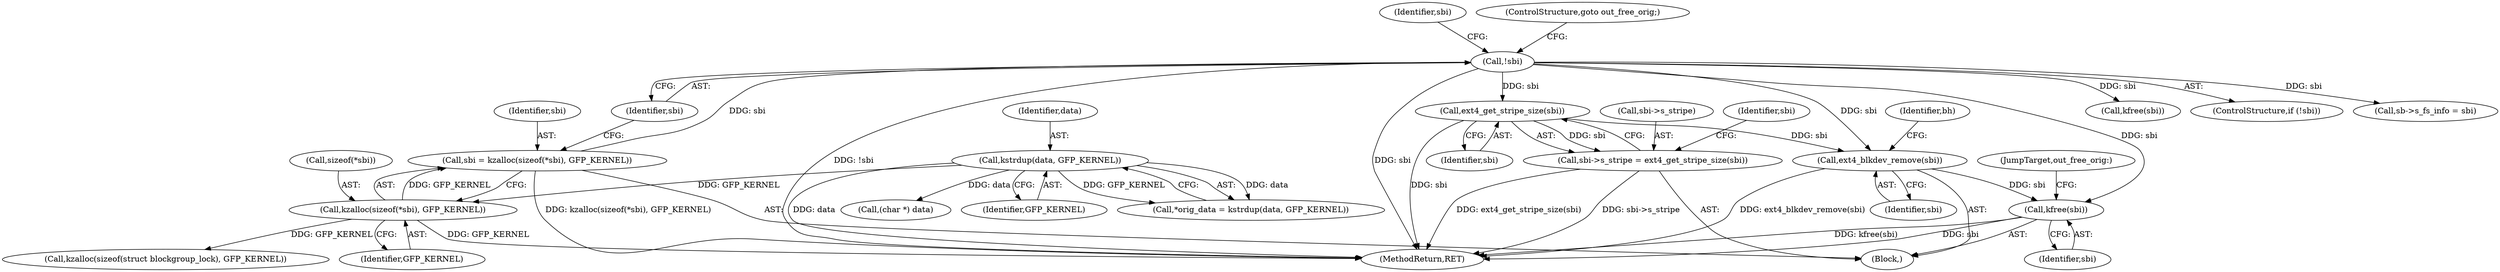 digraph "0_linux_0449641130f5652b344ef6fa39fa019d7e94660a@pointer" {
"1001393" [label="(Call,ext4_get_stripe_size(sbi))"];
"1000182" [label="(Call,!sbi)"];
"1000174" [label="(Call,sbi = kzalloc(sizeof(*sbi), GFP_KERNEL))"];
"1000176" [label="(Call,kzalloc(sizeof(*sbi), GFP_KERNEL))"];
"1000128" [label="(Call,kstrdup(data, GFP_KERNEL))"];
"1001389" [label="(Call,sbi->s_stripe = ext4_get_stripe_size(sbi))"];
"1002201" [label="(Call,ext4_blkdev_remove(sbi))"];
"1002215" [label="(Call,kfree(sbi))"];
"1000129" [label="(Identifier,data)"];
"1000128" [label="(Call,kstrdup(data, GFP_KERNEL))"];
"1000559" [label="(Call,(char *) data)"];
"1000187" [label="(Identifier,sbi)"];
"1000175" [label="(Identifier,sbi)"];
"1001389" [label="(Call,sbi->s_stripe = ext4_get_stripe_size(sbi))"];
"1001394" [label="(Identifier,sbi)"];
"1002215" [label="(Call,kfree(sbi))"];
"1000176" [label="(Call,kzalloc(sizeof(*sbi), GFP_KERNEL))"];
"1000199" [label="(Call,kfree(sbi))"];
"1000177" [label="(Call,sizeof(*sbi))"];
"1000130" [label="(Identifier,GFP_KERNEL)"];
"1000189" [label="(Call,kzalloc(sizeof(struct blockgroup_lock), GFP_KERNEL))"];
"1002216" [label="(Identifier,sbi)"];
"1002217" [label="(JumpTarget,out_free_orig:)"];
"1000181" [label="(ControlStructure,if (!sbi))"];
"1000174" [label="(Call,sbi = kzalloc(sizeof(*sbi), GFP_KERNEL))"];
"1000184" [label="(ControlStructure,goto out_free_orig;)"];
"1000182" [label="(Call,!sbi)"];
"1002204" [label="(Identifier,bh)"];
"1001393" [label="(Call,ext4_get_stripe_size(sbi))"];
"1001390" [label="(Call,sbi->s_stripe)"];
"1000126" [label="(Call,*orig_data = kstrdup(data, GFP_KERNEL))"];
"1000180" [label="(Identifier,GFP_KERNEL)"];
"1000183" [label="(Identifier,sbi)"];
"1001397" [label="(Identifier,sbi)"];
"1002202" [label="(Identifier,sbi)"];
"1002201" [label="(Call,ext4_blkdev_remove(sbi))"];
"1002222" [label="(MethodReturn,RET)"];
"1000124" [label="(Block,)"];
"1000202" [label="(Call,sb->s_fs_info = sbi)"];
"1001393" -> "1001389"  [label="AST: "];
"1001393" -> "1001394"  [label="CFG: "];
"1001394" -> "1001393"  [label="AST: "];
"1001389" -> "1001393"  [label="CFG: "];
"1001393" -> "1002222"  [label="DDG: sbi"];
"1001393" -> "1001389"  [label="DDG: sbi"];
"1000182" -> "1001393"  [label="DDG: sbi"];
"1001393" -> "1002201"  [label="DDG: sbi"];
"1000182" -> "1000181"  [label="AST: "];
"1000182" -> "1000183"  [label="CFG: "];
"1000183" -> "1000182"  [label="AST: "];
"1000184" -> "1000182"  [label="CFG: "];
"1000187" -> "1000182"  [label="CFG: "];
"1000182" -> "1002222"  [label="DDG: !sbi"];
"1000182" -> "1002222"  [label="DDG: sbi"];
"1000174" -> "1000182"  [label="DDG: sbi"];
"1000182" -> "1000199"  [label="DDG: sbi"];
"1000182" -> "1000202"  [label="DDG: sbi"];
"1000182" -> "1002201"  [label="DDG: sbi"];
"1000182" -> "1002215"  [label="DDG: sbi"];
"1000174" -> "1000124"  [label="AST: "];
"1000174" -> "1000176"  [label="CFG: "];
"1000175" -> "1000174"  [label="AST: "];
"1000176" -> "1000174"  [label="AST: "];
"1000183" -> "1000174"  [label="CFG: "];
"1000174" -> "1002222"  [label="DDG: kzalloc(sizeof(*sbi), GFP_KERNEL)"];
"1000176" -> "1000174"  [label="DDG: GFP_KERNEL"];
"1000176" -> "1000180"  [label="CFG: "];
"1000177" -> "1000176"  [label="AST: "];
"1000180" -> "1000176"  [label="AST: "];
"1000176" -> "1002222"  [label="DDG: GFP_KERNEL"];
"1000128" -> "1000176"  [label="DDG: GFP_KERNEL"];
"1000176" -> "1000189"  [label="DDG: GFP_KERNEL"];
"1000128" -> "1000126"  [label="AST: "];
"1000128" -> "1000130"  [label="CFG: "];
"1000129" -> "1000128"  [label="AST: "];
"1000130" -> "1000128"  [label="AST: "];
"1000126" -> "1000128"  [label="CFG: "];
"1000128" -> "1002222"  [label="DDG: data"];
"1000128" -> "1000126"  [label="DDG: data"];
"1000128" -> "1000126"  [label="DDG: GFP_KERNEL"];
"1000128" -> "1000559"  [label="DDG: data"];
"1001389" -> "1000124"  [label="AST: "];
"1001390" -> "1001389"  [label="AST: "];
"1001397" -> "1001389"  [label="CFG: "];
"1001389" -> "1002222"  [label="DDG: ext4_get_stripe_size(sbi)"];
"1001389" -> "1002222"  [label="DDG: sbi->s_stripe"];
"1002201" -> "1000124"  [label="AST: "];
"1002201" -> "1002202"  [label="CFG: "];
"1002202" -> "1002201"  [label="AST: "];
"1002204" -> "1002201"  [label="CFG: "];
"1002201" -> "1002222"  [label="DDG: ext4_blkdev_remove(sbi)"];
"1002201" -> "1002215"  [label="DDG: sbi"];
"1002215" -> "1000124"  [label="AST: "];
"1002215" -> "1002216"  [label="CFG: "];
"1002216" -> "1002215"  [label="AST: "];
"1002217" -> "1002215"  [label="CFG: "];
"1002215" -> "1002222"  [label="DDG: kfree(sbi)"];
"1002215" -> "1002222"  [label="DDG: sbi"];
}
